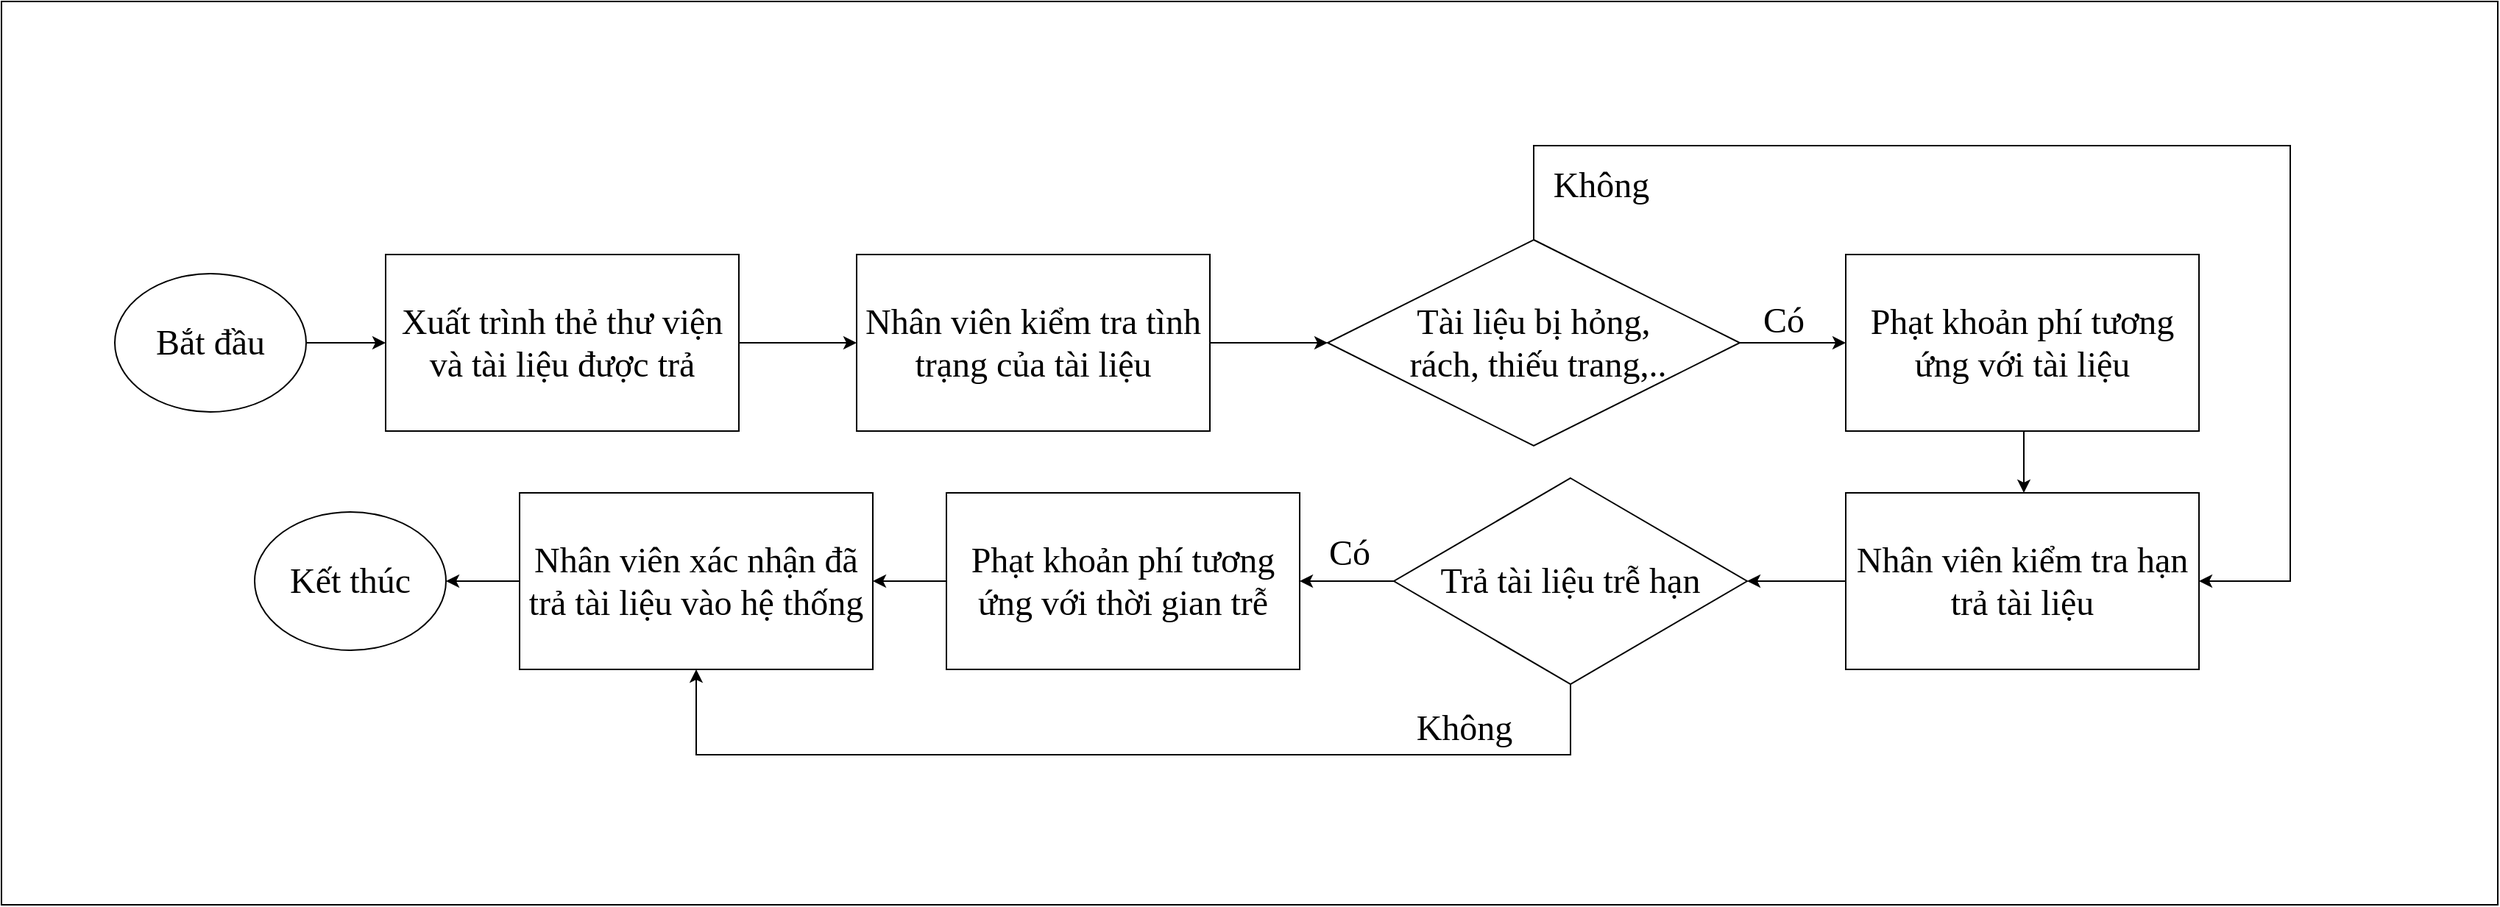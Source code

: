 <mxfile version="21.3.7" type="google">
  <diagram name="Trang-1" id="Q92Dcv0NKtZqutTblV-u">
    <mxGraphModel grid="0" page="0" gridSize="10" guides="1" tooltips="1" connect="1" arrows="1" fold="1" pageScale="1" pageWidth="1169" pageHeight="827" math="0" shadow="0">
      <root>
        <mxCell id="0" />
        <mxCell id="1" parent="0" />
        <mxCell id="j1G9MM0P4JPAAJjVgByU-5" value="" style="rounded=0;whiteSpace=wrap;html=1;" vertex="1" parent="1">
          <mxGeometry x="-1773" y="-91" width="1696" height="614" as="geometry" />
        </mxCell>
        <mxCell id="j1G9MM0P4JPAAJjVgByU-31" value="" style="edgeStyle=orthogonalEdgeStyle;rounded=0;orthogonalLoop=1;jettySize=auto;html=1;" edge="1" parent="1" source="j1G9MM0P4JPAAJjVgByU-32" target="j1G9MM0P4JPAAJjVgByU-34">
          <mxGeometry relative="1" as="geometry" />
        </mxCell>
        <mxCell id="j1G9MM0P4JPAAJjVgByU-32" value="&lt;font style=&quot;font-size: 24px;&quot; face=&quot;Times New Roman&quot;&gt;Xuất trình thẻ thư viện và tài liệu được trả&lt;/font&gt;" style="rounded=0;whiteSpace=wrap;html=1;" vertex="1" parent="1">
          <mxGeometry x="-1512" y="81" width="240" height="120" as="geometry" />
        </mxCell>
        <mxCell id="j1G9MM0P4JPAAJjVgByU-33" value="" style="edgeStyle=orthogonalEdgeStyle;rounded=0;orthogonalLoop=1;jettySize=auto;html=1;" edge="1" parent="1" source="j1G9MM0P4JPAAJjVgByU-34" target="j1G9MM0P4JPAAJjVgByU-37">
          <mxGeometry relative="1" as="geometry" />
        </mxCell>
        <mxCell id="j1G9MM0P4JPAAJjVgByU-34" value="&lt;font style=&quot;font-size: 24px;&quot; face=&quot;Times New Roman&quot;&gt;Nhân viên kiểm tra tình trạng của tài liệu&lt;/font&gt;" style="whiteSpace=wrap;html=1;rounded=0;" vertex="1" parent="1">
          <mxGeometry x="-1192" y="81" width="240" height="120" as="geometry" />
        </mxCell>
        <mxCell id="j1G9MM0P4JPAAJjVgByU-35" value="" style="edgeStyle=orthogonalEdgeStyle;rounded=0;orthogonalLoop=1;jettySize=auto;html=1;" edge="1" parent="1" source="j1G9MM0P4JPAAJjVgByU-37" target="j1G9MM0P4JPAAJjVgByU-39">
          <mxGeometry relative="1" as="geometry" />
        </mxCell>
        <mxCell id="j1G9MM0P4JPAAJjVgByU-36" style="edgeStyle=orthogonalEdgeStyle;rounded=0;orthogonalLoop=1;jettySize=auto;html=1;entryX=1;entryY=0.5;entryDx=0;entryDy=0;" edge="1" parent="1" source="j1G9MM0P4JPAAJjVgByU-37" target="j1G9MM0P4JPAAJjVgByU-43">
          <mxGeometry relative="1" as="geometry">
            <Array as="points">
              <mxPoint x="-732" y="7" />
              <mxPoint x="-218" y="7" />
              <mxPoint x="-218" y="303" />
            </Array>
          </mxGeometry>
        </mxCell>
        <mxCell id="j1G9MM0P4JPAAJjVgByU-37" value="&lt;font face=&quot;Times New Roman&quot;&gt;&lt;span style=&quot;font-size: 24px;&quot;&gt;Tài liệu bị hỏng, &lt;br&gt;&amp;nbsp;rách, thiếu trang,..&lt;/span&gt;&lt;/font&gt;" style="rhombus;whiteSpace=wrap;html=1;" vertex="1" parent="1">
          <mxGeometry x="-872" y="71" width="280" height="140" as="geometry" />
        </mxCell>
        <mxCell id="j1G9MM0P4JPAAJjVgByU-38" style="edgeStyle=orthogonalEdgeStyle;rounded=0;orthogonalLoop=1;jettySize=auto;html=1;entryX=0.5;entryY=0;entryDx=0;entryDy=0;" edge="1" parent="1">
          <mxGeometry relative="1" as="geometry">
            <mxPoint x="-399" y="201" as="sourcePoint" />
            <mxPoint x="-399" y="243" as="targetPoint" />
          </mxGeometry>
        </mxCell>
        <mxCell id="j1G9MM0P4JPAAJjVgByU-39" value="&lt;font face=&quot;Times New Roman&quot;&gt;&lt;span style=&quot;font-size: 24px;&quot;&gt;Phạt khoản phí tương ứng với tài liệu&lt;/span&gt;&lt;/font&gt;" style="rounded=0;whiteSpace=wrap;html=1;" vertex="1" parent="1">
          <mxGeometry x="-520" y="81" width="240" height="120" as="geometry" />
        </mxCell>
        <mxCell id="j1G9MM0P4JPAAJjVgByU-40" value="&lt;font face=&quot;Times New Roman&quot; style=&quot;font-size: 24px;&quot;&gt;Có&lt;/font&gt;" style="text;html=1;strokeColor=none;fillColor=none;align=center;verticalAlign=middle;whiteSpace=wrap;rounded=0;" vertex="1" parent="1">
          <mxGeometry x="-592" y="111" width="60" height="30" as="geometry" />
        </mxCell>
        <mxCell id="j1G9MM0P4JPAAJjVgByU-41" value="&lt;font face=&quot;Times New Roman&quot; style=&quot;font-size: 24px;&quot;&gt;Không&lt;/font&gt;" style="text;html=1;strokeColor=none;fillColor=none;align=center;verticalAlign=middle;whiteSpace=wrap;rounded=0;" vertex="1" parent="1">
          <mxGeometry x="-716" y="19" width="60" height="30" as="geometry" />
        </mxCell>
        <mxCell id="j1G9MM0P4JPAAJjVgByU-42" value="" style="edgeStyle=orthogonalEdgeStyle;rounded=0;orthogonalLoop=1;jettySize=auto;html=1;" edge="1" parent="1" source="j1G9MM0P4JPAAJjVgByU-43" target="j1G9MM0P4JPAAJjVgByU-46">
          <mxGeometry relative="1" as="geometry" />
        </mxCell>
        <mxCell id="j1G9MM0P4JPAAJjVgByU-43" value="&lt;font style=&quot;font-size: 24px;&quot; face=&quot;Times New Roman&quot;&gt;Nhân viên kiểm tra hạn trả tài liệu&lt;/font&gt;" style="rounded=0;whiteSpace=wrap;html=1;" vertex="1" parent="1">
          <mxGeometry x="-520" y="243" width="240" height="120" as="geometry" />
        </mxCell>
        <mxCell id="j1G9MM0P4JPAAJjVgByU-44" value="" style="edgeStyle=orthogonalEdgeStyle;rounded=0;orthogonalLoop=1;jettySize=auto;html=1;" edge="1" parent="1" source="j1G9MM0P4JPAAJjVgByU-46" target="j1G9MM0P4JPAAJjVgByU-48">
          <mxGeometry relative="1" as="geometry" />
        </mxCell>
        <mxCell id="j1G9MM0P4JPAAJjVgByU-45" style="edgeStyle=orthogonalEdgeStyle;rounded=0;orthogonalLoop=1;jettySize=auto;html=1;exitX=0.5;exitY=1;exitDx=0;exitDy=0;entryX=0.5;entryY=1;entryDx=0;entryDy=0;" edge="1" parent="1" source="j1G9MM0P4JPAAJjVgByU-46" target="j1G9MM0P4JPAAJjVgByU-50">
          <mxGeometry relative="1" as="geometry">
            <Array as="points">
              <mxPoint x="-707" y="421" />
              <mxPoint x="-1301" y="421" />
            </Array>
          </mxGeometry>
        </mxCell>
        <mxCell id="j1G9MM0P4JPAAJjVgByU-46" value="&lt;font face=&quot;Times New Roman&quot;&gt;&lt;span style=&quot;font-size: 24px;&quot;&gt;Trả tài liệu trễ hạn&lt;/span&gt;&lt;/font&gt;" style="rhombus;whiteSpace=wrap;html=1;" vertex="1" parent="1">
          <mxGeometry x="-827" y="233" width="240" height="140" as="geometry" />
        </mxCell>
        <mxCell id="j1G9MM0P4JPAAJjVgByU-47" value="" style="edgeStyle=orthogonalEdgeStyle;rounded=0;orthogonalLoop=1;jettySize=auto;html=1;" edge="1" parent="1" source="j1G9MM0P4JPAAJjVgByU-48" target="j1G9MM0P4JPAAJjVgByU-50">
          <mxGeometry relative="1" as="geometry" />
        </mxCell>
        <mxCell id="j1G9MM0P4JPAAJjVgByU-48" value="&lt;font face=&quot;Times New Roman&quot;&gt;&lt;span style=&quot;font-size: 24px;&quot;&gt;Phạt khoản phí tương ứng với thời gian trễ&lt;/span&gt;&lt;/font&gt;" style="rounded=0;whiteSpace=wrap;html=1;" vertex="1" parent="1">
          <mxGeometry x="-1131" y="243" width="240" height="120" as="geometry" />
        </mxCell>
        <mxCell id="j1G9MM0P4JPAAJjVgByU-49" style="edgeStyle=orthogonalEdgeStyle;rounded=0;orthogonalLoop=1;jettySize=auto;html=1;entryX=1;entryY=0.5;entryDx=0;entryDy=0;" edge="1" parent="1" source="j1G9MM0P4JPAAJjVgByU-50" target="j1G9MM0P4JPAAJjVgByU-55">
          <mxGeometry relative="1" as="geometry" />
        </mxCell>
        <mxCell id="j1G9MM0P4JPAAJjVgByU-50" value="&lt;font style=&quot;font-size: 24px;&quot; face=&quot;Times New Roman&quot;&gt;Nhân viên xác nhận đã trả tài liệu vào hệ thống&lt;/font&gt;" style="rounded=0;whiteSpace=wrap;html=1;" vertex="1" parent="1">
          <mxGeometry x="-1421" y="243" width="240" height="120" as="geometry" />
        </mxCell>
        <mxCell id="j1G9MM0P4JPAAJjVgByU-51" value="&lt;font face=&quot;Times New Roman&quot; style=&quot;font-size: 24px;&quot;&gt;Có&lt;/font&gt;" style="text;html=1;strokeColor=none;fillColor=none;align=center;verticalAlign=middle;whiteSpace=wrap;rounded=0;" vertex="1" parent="1">
          <mxGeometry x="-887" y="269" width="60" height="30" as="geometry" />
        </mxCell>
        <mxCell id="j1G9MM0P4JPAAJjVgByU-52" value="&lt;font face=&quot;Times New Roman&quot; style=&quot;font-size: 24px;&quot;&gt;Không&lt;/font&gt;" style="text;html=1;strokeColor=none;fillColor=none;align=center;verticalAlign=middle;whiteSpace=wrap;rounded=0;" vertex="1" parent="1">
          <mxGeometry x="-809" y="388" width="60" height="30" as="geometry" />
        </mxCell>
        <mxCell id="j1G9MM0P4JPAAJjVgByU-53" style="edgeStyle=orthogonalEdgeStyle;rounded=0;orthogonalLoop=1;jettySize=auto;html=1;exitX=1;exitY=0.5;exitDx=0;exitDy=0;entryX=0;entryY=0.5;entryDx=0;entryDy=0;" edge="1" parent="1" source="j1G9MM0P4JPAAJjVgByU-54" target="j1G9MM0P4JPAAJjVgByU-32">
          <mxGeometry relative="1" as="geometry" />
        </mxCell>
        <mxCell id="j1G9MM0P4JPAAJjVgByU-54" value="&lt;font style=&quot;font-size: 24px;&quot; face=&quot;Times New Roman&quot;&gt;Bắt đầu&lt;/font&gt;" style="ellipse;whiteSpace=wrap;html=1;" vertex="1" parent="1">
          <mxGeometry x="-1696" y="94" width="130" height="94" as="geometry" />
        </mxCell>
        <mxCell id="j1G9MM0P4JPAAJjVgByU-55" value="&lt;font face=&quot;Times New Roman&quot;&gt;&lt;span style=&quot;font-size: 24px;&quot;&gt;Kết thúc&lt;/span&gt;&lt;/font&gt;" style="ellipse;whiteSpace=wrap;html=1;" vertex="1" parent="1">
          <mxGeometry x="-1601" y="256" width="130" height="94" as="geometry" />
        </mxCell>
      </root>
    </mxGraphModel>
  </diagram>
</mxfile>
